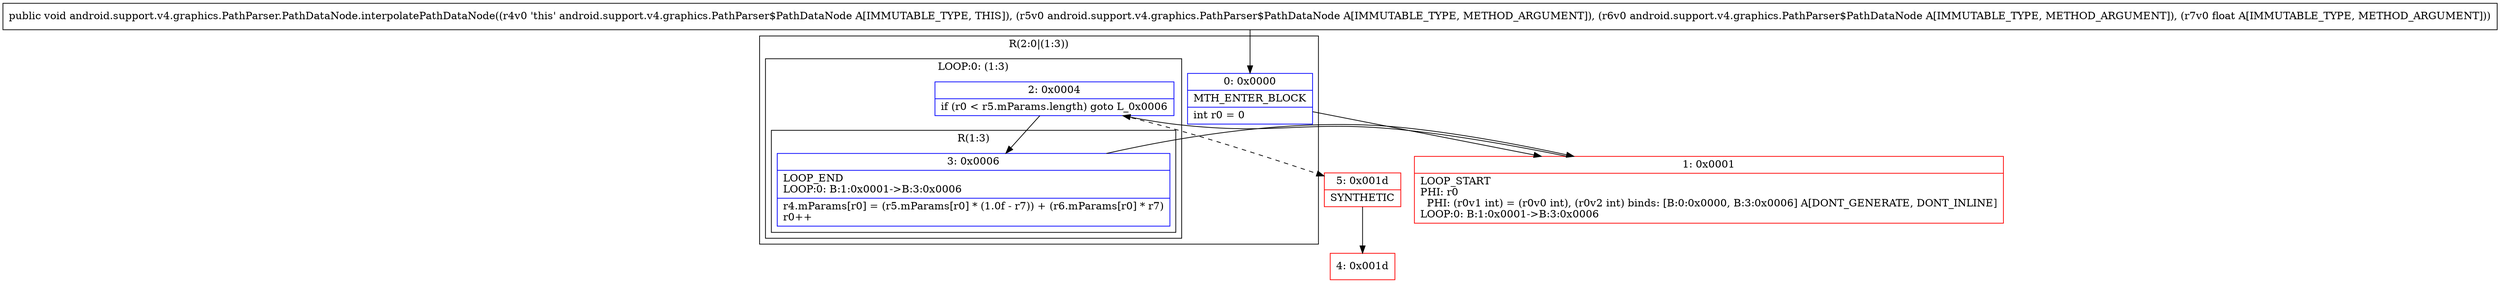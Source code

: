 digraph "CFG forandroid.support.v4.graphics.PathParser.PathDataNode.interpolatePathDataNode(Landroid\/support\/v4\/graphics\/PathParser$PathDataNode;Landroid\/support\/v4\/graphics\/PathParser$PathDataNode;F)V" {
subgraph cluster_Region_683278401 {
label = "R(2:0|(1:3))";
node [shape=record,color=blue];
Node_0 [shape=record,label="{0\:\ 0x0000|MTH_ENTER_BLOCK\l|int r0 = 0\l}"];
subgraph cluster_LoopRegion_227247375 {
label = "LOOP:0: (1:3)";
node [shape=record,color=blue];
Node_2 [shape=record,label="{2\:\ 0x0004|if (r0 \< r5.mParams.length) goto L_0x0006\l}"];
subgraph cluster_Region_944310934 {
label = "R(1:3)";
node [shape=record,color=blue];
Node_3 [shape=record,label="{3\:\ 0x0006|LOOP_END\lLOOP:0: B:1:0x0001\-\>B:3:0x0006\l|r4.mParams[r0] = (r5.mParams[r0] * (1.0f \- r7)) + (r6.mParams[r0] * r7)\lr0++\l}"];
}
}
}
Node_1 [shape=record,color=red,label="{1\:\ 0x0001|LOOP_START\lPHI: r0 \l  PHI: (r0v1 int) = (r0v0 int), (r0v2 int) binds: [B:0:0x0000, B:3:0x0006] A[DONT_GENERATE, DONT_INLINE]\lLOOP:0: B:1:0x0001\-\>B:3:0x0006\l}"];
Node_4 [shape=record,color=red,label="{4\:\ 0x001d}"];
Node_5 [shape=record,color=red,label="{5\:\ 0x001d|SYNTHETIC\l}"];
MethodNode[shape=record,label="{public void android.support.v4.graphics.PathParser.PathDataNode.interpolatePathDataNode((r4v0 'this' android.support.v4.graphics.PathParser$PathDataNode A[IMMUTABLE_TYPE, THIS]), (r5v0 android.support.v4.graphics.PathParser$PathDataNode A[IMMUTABLE_TYPE, METHOD_ARGUMENT]), (r6v0 android.support.v4.graphics.PathParser$PathDataNode A[IMMUTABLE_TYPE, METHOD_ARGUMENT]), (r7v0 float A[IMMUTABLE_TYPE, METHOD_ARGUMENT])) }"];
MethodNode -> Node_0;
Node_0 -> Node_1;
Node_2 -> Node_3;
Node_2 -> Node_5[style=dashed];
Node_3 -> Node_1;
Node_1 -> Node_2;
Node_5 -> Node_4;
}

